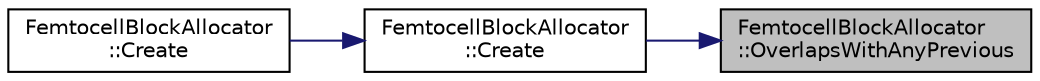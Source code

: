 digraph "FemtocellBlockAllocator::OverlapsWithAnyPrevious"
{
 // LATEX_PDF_SIZE
  edge [fontname="Helvetica",fontsize="10",labelfontname="Helvetica",labelfontsize="10"];
  node [fontname="Helvetica",fontsize="10",shape=record];
  rankdir="RL";
  Node1 [label="FemtocellBlockAllocator\l::OverlapsWithAnyPrevious",height=0.2,width=0.4,color="black", fillcolor="grey75", style="filled", fontcolor="black",tooltip="Function that checks if the box area is overlapping with some of previously created building blocks."];
  Node1 -> Node2 [dir="back",color="midnightblue",fontsize="10",style="solid",fontname="Helvetica"];
  Node2 [label="FemtocellBlockAllocator\l::Create",height=0.2,width=0.4,color="black", fillcolor="white", style="filled",URL="$class_femtocell_block_allocator.html#ac3f3dd07dae696b6991e9d483e4fffe5",tooltip="Create function."];
  Node2 -> Node3 [dir="back",color="midnightblue",fontsize="10",style="solid",fontname="Helvetica"];
  Node3 [label="FemtocellBlockAllocator\l::Create",height=0.2,width=0.4,color="black", fillcolor="white", style="filled",URL="$class_femtocell_block_allocator.html#a2171808c3f563b2b18858fa15efc5c5e",tooltip="Function that creates building blocks."];
}
